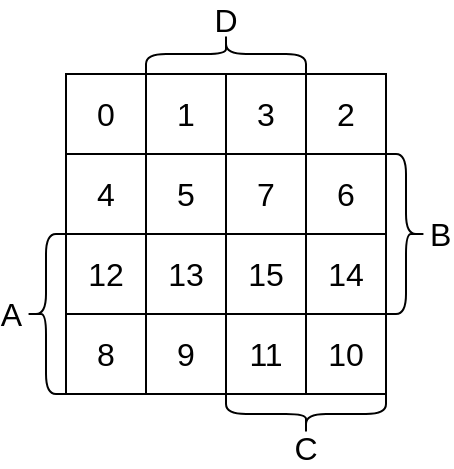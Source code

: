<mxfile version="21.3.2" type="github">
  <diagram id="iKGATuRTCjoq6KDAcJ7u" name="Page-1">
    <mxGraphModel dx="687" dy="427" grid="1" gridSize="10" guides="1" tooltips="1" connect="1" arrows="1" fold="1" page="1" pageScale="1" pageWidth="827" pageHeight="1169" math="0" shadow="0">
      <root>
        <mxCell id="0" />
        <mxCell id="1" parent="0" />
        <mxCell id="ze7nM6ytoODyEX_3U67M-3" value="0" style="whiteSpace=wrap;html=1;aspect=fixed;fontSize=16;fontStyle=0" vertex="1" parent="1">
          <mxGeometry x="320" y="200" width="40" height="40" as="geometry" />
        </mxCell>
        <mxCell id="ze7nM6ytoODyEX_3U67M-6" value="1" style="whiteSpace=wrap;html=1;aspect=fixed;fontSize=16;fontStyle=0" vertex="1" parent="1">
          <mxGeometry x="360" y="200" width="40" height="40" as="geometry" />
        </mxCell>
        <mxCell id="ze7nM6ytoODyEX_3U67M-7" value="3" style="whiteSpace=wrap;html=1;aspect=fixed;fontSize=16;fontStyle=0" vertex="1" parent="1">
          <mxGeometry x="400" y="200" width="40" height="40" as="geometry" />
        </mxCell>
        <mxCell id="ze7nM6ytoODyEX_3U67M-8" value="2" style="whiteSpace=wrap;html=1;aspect=fixed;fontSize=16;fontStyle=0" vertex="1" parent="1">
          <mxGeometry x="440" y="200" width="40" height="40" as="geometry" />
        </mxCell>
        <mxCell id="ze7nM6ytoODyEX_3U67M-9" value="4" style="whiteSpace=wrap;html=1;aspect=fixed;fontSize=16;fontStyle=0" vertex="1" parent="1">
          <mxGeometry x="320" y="240" width="40" height="40" as="geometry" />
        </mxCell>
        <mxCell id="ze7nM6ytoODyEX_3U67M-10" value="5" style="whiteSpace=wrap;html=1;aspect=fixed;fontSize=16;fontStyle=0" vertex="1" parent="1">
          <mxGeometry x="360" y="240" width="40" height="40" as="geometry" />
        </mxCell>
        <mxCell id="ze7nM6ytoODyEX_3U67M-11" value="7" style="whiteSpace=wrap;html=1;aspect=fixed;fontSize=16;fontStyle=0" vertex="1" parent="1">
          <mxGeometry x="400" y="240" width="40" height="40" as="geometry" />
        </mxCell>
        <mxCell id="ze7nM6ytoODyEX_3U67M-12" value="6" style="whiteSpace=wrap;html=1;aspect=fixed;fontSize=16;fontStyle=0" vertex="1" parent="1">
          <mxGeometry x="440" y="240" width="40" height="40" as="geometry" />
        </mxCell>
        <mxCell id="ze7nM6ytoODyEX_3U67M-13" value="12" style="whiteSpace=wrap;html=1;aspect=fixed;fontSize=16;fontStyle=0" vertex="1" parent="1">
          <mxGeometry x="320" y="280" width="40" height="40" as="geometry" />
        </mxCell>
        <mxCell id="ze7nM6ytoODyEX_3U67M-14" value="13" style="whiteSpace=wrap;html=1;aspect=fixed;fontSize=16;fontStyle=0" vertex="1" parent="1">
          <mxGeometry x="360" y="280" width="40" height="40" as="geometry" />
        </mxCell>
        <mxCell id="ze7nM6ytoODyEX_3U67M-15" value="15" style="whiteSpace=wrap;html=1;aspect=fixed;fontSize=16;fontStyle=0" vertex="1" parent="1">
          <mxGeometry x="400" y="280" width="40" height="40" as="geometry" />
        </mxCell>
        <mxCell id="ze7nM6ytoODyEX_3U67M-16" value="14" style="whiteSpace=wrap;html=1;aspect=fixed;fontSize=16;fontStyle=0" vertex="1" parent="1">
          <mxGeometry x="440" y="280" width="40" height="40" as="geometry" />
        </mxCell>
        <mxCell id="ze7nM6ytoODyEX_3U67M-17" value="8" style="whiteSpace=wrap;html=1;aspect=fixed;fontSize=16;fontStyle=0" vertex="1" parent="1">
          <mxGeometry x="320" y="320" width="40" height="40" as="geometry" />
        </mxCell>
        <mxCell id="ze7nM6ytoODyEX_3U67M-18" value="9" style="whiteSpace=wrap;html=1;aspect=fixed;fontSize=16;fontStyle=0" vertex="1" parent="1">
          <mxGeometry x="360" y="320" width="40" height="40" as="geometry" />
        </mxCell>
        <mxCell id="ze7nM6ytoODyEX_3U67M-19" value="11" style="whiteSpace=wrap;html=1;aspect=fixed;fontSize=16;fontStyle=0" vertex="1" parent="1">
          <mxGeometry x="400" y="320" width="40" height="40" as="geometry" />
        </mxCell>
        <mxCell id="ze7nM6ytoODyEX_3U67M-20" value="10" style="whiteSpace=wrap;html=1;aspect=fixed;fontSize=16;fontStyle=0" vertex="1" parent="1">
          <mxGeometry x="440" y="320" width="40" height="40" as="geometry" />
        </mxCell>
        <mxCell id="ze7nM6ytoODyEX_3U67M-22" value="D" style="shape=curlyBracket;whiteSpace=wrap;html=1;rounded=1;labelPosition=center;verticalLabelPosition=middle;align=center;verticalAlign=middle;rotation=90;fontSize=16;horizontal=0;spacingTop=-34;" vertex="1" parent="1">
          <mxGeometry x="390" y="150" width="20" height="80" as="geometry" />
        </mxCell>
        <mxCell id="ze7nM6ytoODyEX_3U67M-23" value="B" style="shape=curlyBracket;whiteSpace=wrap;html=1;rounded=1;flipH=1;labelPosition=right;verticalLabelPosition=middle;align=left;verticalAlign=middle;fontSize=16;" vertex="1" parent="1">
          <mxGeometry x="480" y="240" width="20" height="80" as="geometry" />
        </mxCell>
        <mxCell id="ze7nM6ytoODyEX_3U67M-24" value="A" style="shape=curlyBracket;whiteSpace=wrap;html=1;rounded=1;labelPosition=left;verticalLabelPosition=middle;align=right;verticalAlign=middle;fontSize=16;" vertex="1" parent="1">
          <mxGeometry x="300" y="280" width="20" height="80" as="geometry" />
        </mxCell>
        <mxCell id="ze7nM6ytoODyEX_3U67M-27" value="C" style="shape=curlyBracket;whiteSpace=wrap;html=1;rounded=1;flipH=1;labelPosition=center;verticalLabelPosition=middle;align=center;verticalAlign=middle;rotation=90;horizontal=0;fontSize=16;spacingTop=34;" vertex="1" parent="1">
          <mxGeometry x="430" y="330" width="20" height="80" as="geometry" />
        </mxCell>
      </root>
    </mxGraphModel>
  </diagram>
</mxfile>
